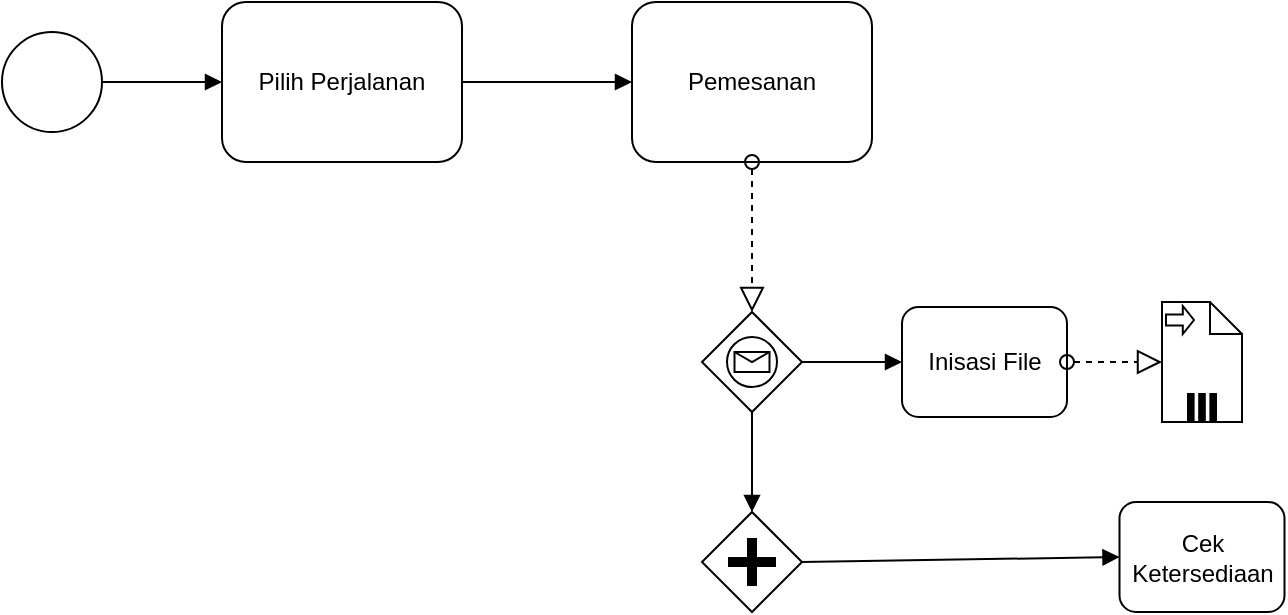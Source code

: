 <mxfile version="13.7.2" type="github">
  <diagram name="Page-1" id="2a216829-ef6e-dabb-86c1-c78162f3ba2b">
    <mxGraphModel dx="1038" dy="580" grid="1" gridSize="10" guides="1" tooltips="1" connect="1" arrows="1" fold="1" page="1" pageScale="1" pageWidth="1100" pageHeight="850" background="#ffffff" math="0" shadow="0">
      <root>
        <mxCell id="0" />
        <mxCell id="1" parent="0" />
        <mxCell id="cdl7iaLPo2ihgi0OGeSs-6" value="" style="shape=mxgraph.bpmn.shape;html=1;verticalLabelPosition=bottom;labelBackgroundColor=#ffffff;verticalAlign=top;align=center;perimeter=ellipsePerimeter;outlineConnect=0;outline=standard;symbol=general;" vertex="1" parent="1">
          <mxGeometry x="50" y="70" width="50" height="50" as="geometry" />
        </mxCell>
        <mxCell id="cdl7iaLPo2ihgi0OGeSs-7" value="" style="endArrow=block;endFill=1;endSize=6;html=1;exitX=1;exitY=0.5;exitDx=0;exitDy=0;" edge="1" parent="1" source="cdl7iaLPo2ihgi0OGeSs-6" target="cdl7iaLPo2ihgi0OGeSs-8">
          <mxGeometry width="100" relative="1" as="geometry">
            <mxPoint x="380" y="300" as="sourcePoint" />
            <mxPoint x="170" y="95" as="targetPoint" />
          </mxGeometry>
        </mxCell>
        <mxCell id="cdl7iaLPo2ihgi0OGeSs-8" value="Pilih Perjalanan" style="shape=ext;rounded=1;html=1;whiteSpace=wrap;" vertex="1" parent="1">
          <mxGeometry x="160" y="55" width="120" height="80" as="geometry" />
        </mxCell>
        <mxCell id="cdl7iaLPo2ihgi0OGeSs-9" value="" style="endArrow=block;endFill=1;endSize=6;html=1;exitX=1;exitY=0.5;exitDx=0;exitDy=0;" edge="1" parent="1" source="cdl7iaLPo2ihgi0OGeSs-8" target="cdl7iaLPo2ihgi0OGeSs-10">
          <mxGeometry width="100" relative="1" as="geometry">
            <mxPoint x="380" y="300" as="sourcePoint" />
            <mxPoint x="370" y="95" as="targetPoint" />
          </mxGeometry>
        </mxCell>
        <mxCell id="cdl7iaLPo2ihgi0OGeSs-10" value="Pemesanan" style="shape=ext;rounded=1;html=1;whiteSpace=wrap;" vertex="1" parent="1">
          <mxGeometry x="365" y="55" width="120" height="80" as="geometry" />
        </mxCell>
        <mxCell id="cdl7iaLPo2ihgi0OGeSs-12" value="" style="shape=mxgraph.bpmn.shape;html=1;verticalLabelPosition=bottom;labelBackgroundColor=#ffffff;verticalAlign=top;align=center;perimeter=rhombusPerimeter;background=gateway;outlineConnect=0;outline=standard;symbol=message;" vertex="1" parent="1">
          <mxGeometry x="400" y="210" width="50" height="50" as="geometry" />
        </mxCell>
        <mxCell id="cdl7iaLPo2ihgi0OGeSs-13" value="" style="startArrow=oval;startFill=0;startSize=7;endArrow=block;endFill=0;endSize=10;dashed=1;html=1;exitX=0.5;exitY=1;exitDx=0;exitDy=0;entryX=0.5;entryY=0;entryDx=0;entryDy=0;" edge="1" parent="1" source="cdl7iaLPo2ihgi0OGeSs-10" target="cdl7iaLPo2ihgi0OGeSs-12">
          <mxGeometry width="100" relative="1" as="geometry">
            <mxPoint x="380" y="300" as="sourcePoint" />
            <mxPoint x="480" y="300" as="targetPoint" />
          </mxGeometry>
        </mxCell>
        <mxCell id="cdl7iaLPo2ihgi0OGeSs-14" value="" style="endArrow=block;endFill=1;endSize=6;html=1;exitX=1;exitY=0.5;exitDx=0;exitDy=0;" edge="1" parent="1" source="cdl7iaLPo2ihgi0OGeSs-12">
          <mxGeometry width="100" relative="1" as="geometry">
            <mxPoint x="470" y="240" as="sourcePoint" />
            <mxPoint x="500" y="235" as="targetPoint" />
          </mxGeometry>
        </mxCell>
        <mxCell id="cdl7iaLPo2ihgi0OGeSs-15" value="Inisasi File" style="shape=ext;rounded=1;html=1;whiteSpace=wrap;" vertex="1" parent="1">
          <mxGeometry x="500" y="207.5" width="82.5" height="55" as="geometry" />
        </mxCell>
        <mxCell id="cdl7iaLPo2ihgi0OGeSs-17" value="" style="startArrow=oval;startFill=0;startSize=7;endArrow=block;endFill=0;endSize=10;dashed=1;html=1;exitX=1;exitY=0.5;exitDx=0;exitDy=0;" edge="1" parent="1" source="cdl7iaLPo2ihgi0OGeSs-15" target="cdl7iaLPo2ihgi0OGeSs-18">
          <mxGeometry width="100" relative="1" as="geometry">
            <mxPoint x="380" y="300" as="sourcePoint" />
            <mxPoint x="650" y="235" as="targetPoint" />
          </mxGeometry>
        </mxCell>
        <mxCell id="cdl7iaLPo2ihgi0OGeSs-18" value="" style="shape=note;whiteSpace=wrap;size=16;html=1;dropTarget=0;" vertex="1" parent="1">
          <mxGeometry x="630" y="205" width="40" height="60" as="geometry" />
        </mxCell>
        <mxCell id="cdl7iaLPo2ihgi0OGeSs-19" value="" style="html=1;shape=singleArrow;arrowWidth=0.4;arrowSize=0.4;outlineConnect=0;" vertex="1" parent="cdl7iaLPo2ihgi0OGeSs-18">
          <mxGeometry width="14" height="14" relative="1" as="geometry">
            <mxPoint x="2" y="2" as="offset" />
          </mxGeometry>
        </mxCell>
        <mxCell id="cdl7iaLPo2ihgi0OGeSs-20" value="" style="html=1;whiteSpace=wrap;shape=parallelMarker;outlineConnect=0;" vertex="1" parent="cdl7iaLPo2ihgi0OGeSs-18">
          <mxGeometry x="0.5" y="1" width="14" height="14" relative="1" as="geometry">
            <mxPoint x="-7" y="-14" as="offset" />
          </mxGeometry>
        </mxCell>
        <mxCell id="cdl7iaLPo2ihgi0OGeSs-21" value="" style="shape=mxgraph.bpmn.shape;html=1;verticalLabelPosition=bottom;labelBackgroundColor=#ffffff;verticalAlign=top;align=center;perimeter=rhombusPerimeter;background=gateway;outlineConnect=0;outline=none;symbol=parallelGw;" vertex="1" parent="1">
          <mxGeometry x="400" y="310" width="50" height="50" as="geometry" />
        </mxCell>
        <mxCell id="cdl7iaLPo2ihgi0OGeSs-22" value="" style="endArrow=block;endFill=1;endSize=6;html=1;exitX=0.5;exitY=1;exitDx=0;exitDy=0;entryX=0.5;entryY=0;entryDx=0;entryDy=0;" edge="1" parent="1" source="cdl7iaLPo2ihgi0OGeSs-12" target="cdl7iaLPo2ihgi0OGeSs-21">
          <mxGeometry width="100" relative="1" as="geometry">
            <mxPoint x="380" y="300" as="sourcePoint" />
            <mxPoint x="480" y="300" as="targetPoint" />
          </mxGeometry>
        </mxCell>
        <mxCell id="cdl7iaLPo2ihgi0OGeSs-23" value="" style="endArrow=block;endFill=1;endSize=6;html=1;exitX=1;exitY=0.5;exitDx=0;exitDy=0;entryX=0;entryY=0.5;entryDx=0;entryDy=0;" edge="1" parent="1" source="cdl7iaLPo2ihgi0OGeSs-21" target="cdl7iaLPo2ihgi0OGeSs-24">
          <mxGeometry width="100" relative="1" as="geometry">
            <mxPoint x="380" y="400" as="sourcePoint" />
            <mxPoint x="480" y="380" as="targetPoint" />
          </mxGeometry>
        </mxCell>
        <mxCell id="cdl7iaLPo2ihgi0OGeSs-24" value="Cek Ketersediaan" style="shape=ext;rounded=1;html=1;whiteSpace=wrap;" vertex="1" parent="1">
          <mxGeometry x="608.75" y="305" width="82.5" height="55" as="geometry" />
        </mxCell>
      </root>
    </mxGraphModel>
  </diagram>
</mxfile>
